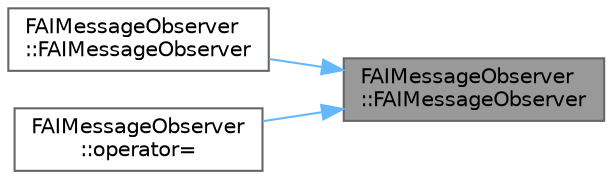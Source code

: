 digraph "FAIMessageObserver::FAIMessageObserver"
{
 // INTERACTIVE_SVG=YES
 // LATEX_PDF_SIZE
  bgcolor="transparent";
  edge [fontname=Helvetica,fontsize=10,labelfontname=Helvetica,labelfontsize=10];
  node [fontname=Helvetica,fontsize=10,shape=box,height=0.2,width=0.4];
  rankdir="RL";
  Node1 [id="Node000001",label="FAIMessageObserver\l::FAIMessageObserver",height=0.2,width=0.4,color="gray40", fillcolor="grey60", style="filled", fontcolor="black",tooltip=" "];
  Node1 -> Node2 [id="edge1_Node000001_Node000002",dir="back",color="steelblue1",style="solid",tooltip=" "];
  Node2 [id="Node000002",label="FAIMessageObserver\l::FAIMessageObserver",height=0.2,width=0.4,color="grey40", fillcolor="white", style="filled",URL="$d3/d61/structFAIMessageObserver.html#ad6880b2005b315dc4a5b45609a957336",tooltip=" "];
  Node1 -> Node3 [id="edge2_Node000001_Node000003",dir="back",color="steelblue1",style="solid",tooltip=" "];
  Node3 [id="Node000003",label="FAIMessageObserver\l::operator=",height=0.2,width=0.4,color="grey40", fillcolor="white", style="filled",URL="$d3/d61/structFAIMessageObserver.html#a7e91e119cdec2ab64cf5f089427b634e",tooltip=" "];
}
